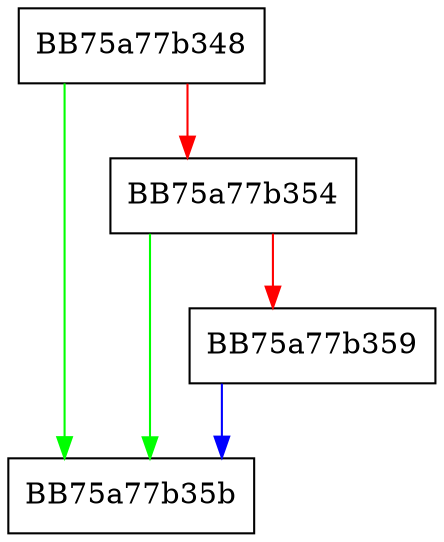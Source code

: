 digraph _i64toa_s {
  node [shape="box"];
  graph [splines=ortho];
  BB75a77b348 -> BB75a77b35b [color="green"];
  BB75a77b348 -> BB75a77b354 [color="red"];
  BB75a77b354 -> BB75a77b35b [color="green"];
  BB75a77b354 -> BB75a77b359 [color="red"];
  BB75a77b359 -> BB75a77b35b [color="blue"];
}